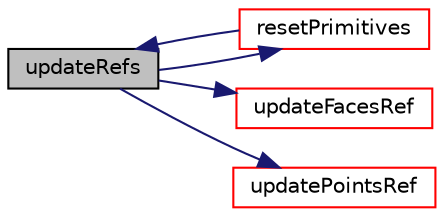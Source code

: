 digraph "updateRefs"
{
  bgcolor="transparent";
  edge [fontname="Helvetica",fontsize="10",labelfontname="Helvetica",labelfontsize="10"];
  node [fontname="Helvetica",fontsize="10",shape=record];
  rankdir="LR";
  Node554 [label="updateRefs",height=0.2,width=0.4,color="black", fillcolor="grey75", style="filled", fontcolor="black"];
  Node554 -> Node555 [color="midnightblue",fontsize="10",style="solid",fontname="Helvetica"];
  Node555 [label="resetPrimitives",height=0.2,width=0.4,color="red",URL="$a30961.html#a69d99407efb36c53fe7e84981a4828df",tooltip="Reset mesh primitive data. "];
  Node555 -> Node554 [color="midnightblue",fontsize="10",style="solid",fontname="Helvetica"];
  Node554 -> Node568 [color="midnightblue",fontsize="10",style="solid",fontname="Helvetica"];
  Node568 [label="updateFacesRef",height=0.2,width=0.4,color="red",URL="$a30961.html#af39711fff65cd9c05a11aa5725252dac",tooltip="Update references to storedFaces. "];
  Node554 -> Node572 [color="midnightblue",fontsize="10",style="solid",fontname="Helvetica"];
  Node572 [label="updatePointsRef",height=0.2,width=0.4,color="red",URL="$a30961.html#a04625629155b5d11981c378c6f954592",tooltip="Update references to storedPoints. "];
}
